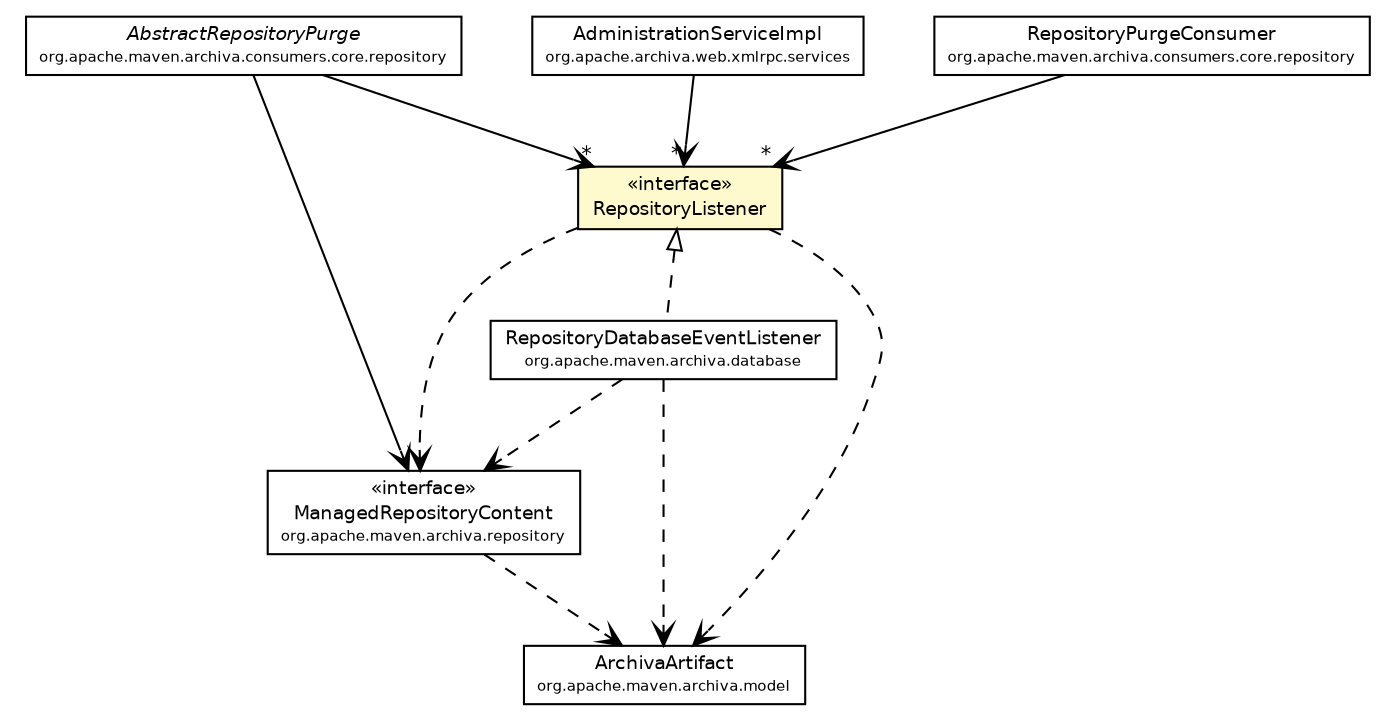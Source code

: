 #!/usr/local/bin/dot
#
# Class diagram 
# Generated by UmlGraph version 4.6 (http://www.spinellis.gr/sw/umlgraph)
#

digraph G {
	edge [fontname="Helvetica",fontsize=10,labelfontname="Helvetica",labelfontsize=10];
	node [fontname="Helvetica",fontsize=10,shape=plaintext];
	// org.apache.maven.archiva.model.ArchivaArtifact
	c64687 [label=<<table border="0" cellborder="1" cellspacing="0" cellpadding="2" port="p" href="../../model/ArchivaArtifact.html">
		<tr><td><table border="0" cellspacing="0" cellpadding="1">
			<tr><td> ArchivaArtifact </td></tr>
			<tr><td><font point-size="7.0"> org.apache.maven.archiva.model </font></td></tr>
		</table></td></tr>
		</table>>, fontname="Helvetica", fontcolor="black", fontsize=9.0];
	// org.apache.maven.archiva.repository.ManagedRepositoryContent
	c64727 [label=<<table border="0" cellborder="1" cellspacing="0" cellpadding="2" port="p" href="../ManagedRepositoryContent.html">
		<tr><td><table border="0" cellspacing="0" cellpadding="1">
			<tr><td> &laquo;interface&raquo; </td></tr>
			<tr><td> ManagedRepositoryContent </td></tr>
			<tr><td><font point-size="7.0"> org.apache.maven.archiva.repository </font></td></tr>
		</table></td></tr>
		</table>>, fontname="Helvetica", fontcolor="black", fontsize=9.0];
	// org.apache.maven.archiva.repository.events.RepositoryListener
	c64730 [label=<<table border="0" cellborder="1" cellspacing="0" cellpadding="2" port="p" bgcolor="lemonChiffon" href="./RepositoryListener.html">
		<tr><td><table border="0" cellspacing="0" cellpadding="1">
			<tr><td> &laquo;interface&raquo; </td></tr>
			<tr><td> RepositoryListener </td></tr>
		</table></td></tr>
		</table>>, fontname="Helvetica", fontcolor="black", fontsize=9.0];
	// org.apache.maven.archiva.consumers.core.repository.RepositoryPurgeConsumer
	c64771 [label=<<table border="0" cellborder="1" cellspacing="0" cellpadding="2" port="p" href="../../consumers/core/repository/RepositoryPurgeConsumer.html">
		<tr><td><table border="0" cellspacing="0" cellpadding="1">
			<tr><td> RepositoryPurgeConsumer </td></tr>
			<tr><td><font point-size="7.0"> org.apache.maven.archiva.consumers.core.repository </font></td></tr>
		</table></td></tr>
		</table>>, fontname="Helvetica", fontcolor="black", fontsize=9.0];
	// org.apache.maven.archiva.consumers.core.repository.AbstractRepositoryPurge
	c64776 [label=<<table border="0" cellborder="1" cellspacing="0" cellpadding="2" port="p" href="../../consumers/core/repository/AbstractRepositoryPurge.html">
		<tr><td><table border="0" cellspacing="0" cellpadding="1">
			<tr><td><font face="Helvetica-Oblique"> AbstractRepositoryPurge </font></td></tr>
			<tr><td><font point-size="7.0"> org.apache.maven.archiva.consumers.core.repository </font></td></tr>
		</table></td></tr>
		</table>>, fontname="Helvetica", fontcolor="black", fontsize=9.0];
	// org.apache.maven.archiva.database.RepositoryDatabaseEventListener
	c64779 [label=<<table border="0" cellborder="1" cellspacing="0" cellpadding="2" port="p" href="../../database/RepositoryDatabaseEventListener.html">
		<tr><td><table border="0" cellspacing="0" cellpadding="1">
			<tr><td> RepositoryDatabaseEventListener </td></tr>
			<tr><td><font point-size="7.0"> org.apache.maven.archiva.database </font></td></tr>
		</table></td></tr>
		</table>>, fontname="Helvetica", fontcolor="black", fontsize=9.0];
	// org.apache.archiva.web.xmlrpc.services.AdministrationServiceImpl
	c65001 [label=<<table border="0" cellborder="1" cellspacing="0" cellpadding="2" port="p" href="../../../../archiva/web/xmlrpc/services/AdministrationServiceImpl.html">
		<tr><td><table border="0" cellspacing="0" cellpadding="1">
			<tr><td> AdministrationServiceImpl </td></tr>
			<tr><td><font point-size="7.0"> org.apache.archiva.web.xmlrpc.services </font></td></tr>
		</table></td></tr>
		</table>>, fontname="Helvetica", fontcolor="black", fontsize=9.0];
	//org.apache.maven.archiva.database.RepositoryDatabaseEventListener implements org.apache.maven.archiva.repository.events.RepositoryListener
	c64730:p -> c64779:p [dir=back,arrowtail=empty,style=dashed];
	// org.apache.maven.archiva.consumers.core.repository.RepositoryPurgeConsumer NAVASSOC org.apache.maven.archiva.repository.events.RepositoryListener
	c64771:p -> c64730:p [taillabel="", label="", headlabel="*", fontname="Helvetica", fontcolor="black", fontsize=10.0, color="black", arrowhead=open];
	// org.apache.maven.archiva.consumers.core.repository.AbstractRepositoryPurge NAVASSOC org.apache.maven.archiva.repository.ManagedRepositoryContent
	c64776:p -> c64727:p [taillabel="", label="", headlabel="", fontname="Helvetica", fontcolor="black", fontsize=10.0, color="black", arrowhead=open];
	// org.apache.maven.archiva.consumers.core.repository.AbstractRepositoryPurge NAVASSOC org.apache.maven.archiva.repository.events.RepositoryListener
	c64776:p -> c64730:p [taillabel="", label="", headlabel="*", fontname="Helvetica", fontcolor="black", fontsize=10.0, color="black", arrowhead=open];
	// org.apache.archiva.web.xmlrpc.services.AdministrationServiceImpl NAVASSOC org.apache.maven.archiva.repository.events.RepositoryListener
	c65001:p -> c64730:p [taillabel="", label="", headlabel="*", fontname="Helvetica", fontcolor="black", fontsize=10.0, color="black", arrowhead=open];
	// org.apache.maven.archiva.repository.ManagedRepositoryContent DEPEND org.apache.maven.archiva.model.ArchivaArtifact
	c64727:p -> c64687:p [taillabel="", label="", headlabel="", fontname="Helvetica", fontcolor="black", fontsize=10.0, color="black", arrowhead=open, style=dashed];
	// org.apache.maven.archiva.repository.events.RepositoryListener DEPEND org.apache.maven.archiva.model.ArchivaArtifact
	c64730:p -> c64687:p [taillabel="", label="", headlabel="", fontname="Helvetica", fontcolor="black", fontsize=10.0, color="black", arrowhead=open, style=dashed];
	// org.apache.maven.archiva.repository.events.RepositoryListener DEPEND org.apache.maven.archiva.repository.ManagedRepositoryContent
	c64730:p -> c64727:p [taillabel="", label="", headlabel="", fontname="Helvetica", fontcolor="black", fontsize=10.0, color="black", arrowhead=open, style=dashed];
	// org.apache.maven.archiva.database.RepositoryDatabaseEventListener DEPEND org.apache.maven.archiva.model.ArchivaArtifact
	c64779:p -> c64687:p [taillabel="", label="", headlabel="", fontname="Helvetica", fontcolor="black", fontsize=10.0, color="black", arrowhead=open, style=dashed];
	// org.apache.maven.archiva.database.RepositoryDatabaseEventListener DEPEND org.apache.maven.archiva.repository.ManagedRepositoryContent
	c64779:p -> c64727:p [taillabel="", label="", headlabel="", fontname="Helvetica", fontcolor="black", fontsize=10.0, color="black", arrowhead=open, style=dashed];
}

